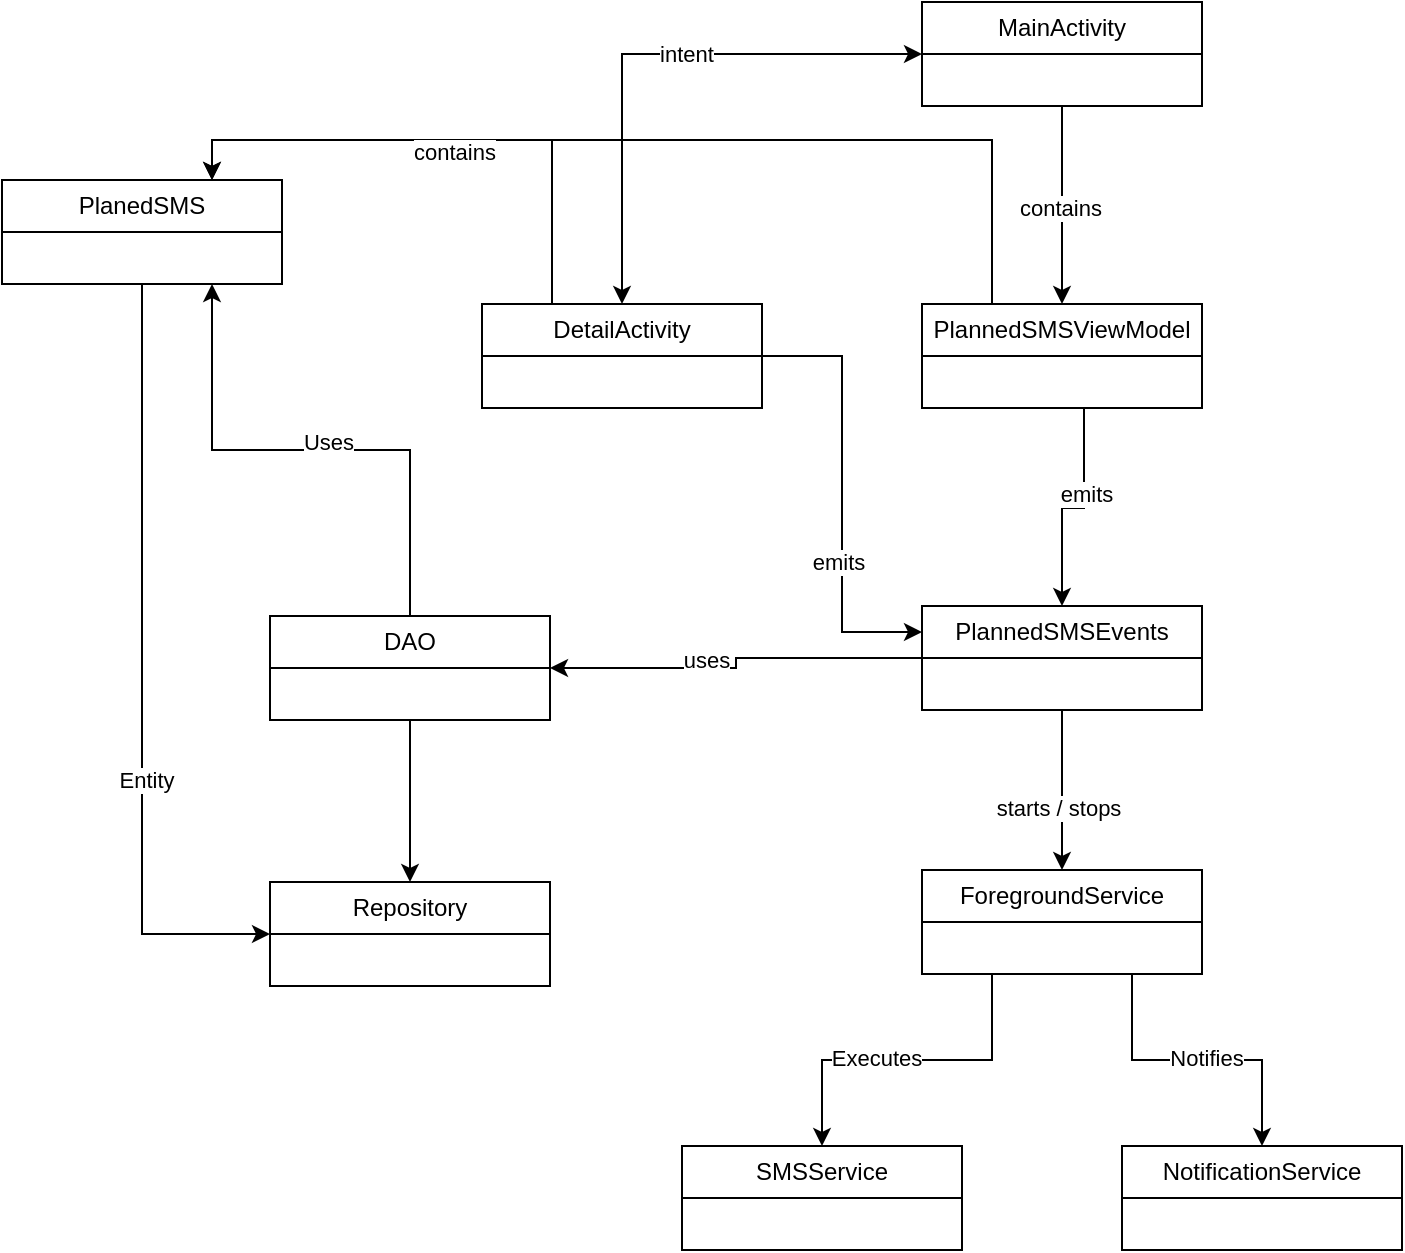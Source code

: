 <mxfile version="26.0.16">
  <diagram name="Page-1" id="b5b7bab2-c9e2-2cf4-8b2a-24fd1a2a6d21">
    <mxGraphModel dx="1251" dy="905" grid="1" gridSize="10" guides="1" tooltips="1" connect="1" arrows="1" fold="1" page="1" pageScale="1" pageWidth="827" pageHeight="1169" background="none" math="0" shadow="0">
      <root>
        <mxCell id="0" />
        <mxCell id="1" parent="0" />
        <mxCell id="mI2V97uUVXpobvaI6uUY-56" value="" style="edgeStyle=orthogonalEdgeStyle;rounded=0;orthogonalLoop=1;jettySize=auto;html=1;" edge="1" parent="1" source="mI2V97uUVXpobvaI6uUY-51" target="mI2V97uUVXpobvaI6uUY-55">
          <mxGeometry relative="1" as="geometry" />
        </mxCell>
        <mxCell id="mI2V97uUVXpobvaI6uUY-59" value="contains" style="edgeLabel;html=1;align=center;verticalAlign=middle;resizable=0;points=[];" vertex="1" connectable="0" parent="mI2V97uUVXpobvaI6uUY-56">
          <mxGeometry x="0.046" y="-1" relative="1" as="geometry">
            <mxPoint y="-1" as="offset" />
          </mxGeometry>
        </mxCell>
        <mxCell id="mI2V97uUVXpobvaI6uUY-51" value="MainActivity" style="swimlane;fontStyle=0;childLayout=stackLayout;horizontal=1;startSize=26;fillColor=none;horizontalStack=0;resizeParent=1;resizeParentMax=0;resizeLast=0;collapsible=1;marginBottom=0;whiteSpace=wrap;html=1;" vertex="1" parent="1">
          <mxGeometry x="1980" y="100" width="140" height="52" as="geometry" />
        </mxCell>
        <mxCell id="mI2V97uUVXpobvaI6uUY-58" value="" style="edgeStyle=orthogonalEdgeStyle;rounded=0;orthogonalLoop=1;jettySize=auto;html=1;" edge="1" parent="1" target="mI2V97uUVXpobvaI6uUY-57">
          <mxGeometry relative="1" as="geometry">
            <mxPoint x="2060" y="303" as="sourcePoint" />
            <Array as="points">
              <mxPoint x="2061" y="303" />
              <mxPoint x="2061" y="353" />
              <mxPoint x="2050" y="353" />
            </Array>
          </mxGeometry>
        </mxCell>
        <mxCell id="mI2V97uUVXpobvaI6uUY-63" value="emits" style="edgeLabel;html=1;align=center;verticalAlign=middle;resizable=0;points=[];" vertex="1" connectable="0" parent="mI2V97uUVXpobvaI6uUY-58">
          <mxGeometry x="-0.207" y="1" relative="1" as="geometry">
            <mxPoint as="offset" />
          </mxGeometry>
        </mxCell>
        <mxCell id="mI2V97uUVXpobvaI6uUY-95" style="edgeStyle=orthogonalEdgeStyle;rounded=0;orthogonalLoop=1;jettySize=auto;html=1;entryX=0.75;entryY=0;entryDx=0;entryDy=0;exitX=0.25;exitY=0;exitDx=0;exitDy=0;" edge="1" parent="1" source="mI2V97uUVXpobvaI6uUY-55" target="mI2V97uUVXpobvaI6uUY-88">
          <mxGeometry relative="1" as="geometry" />
        </mxCell>
        <mxCell id="mI2V97uUVXpobvaI6uUY-55" value="PlannedSMSViewModel" style="swimlane;fontStyle=0;childLayout=stackLayout;horizontal=1;startSize=26;fillColor=none;horizontalStack=0;resizeParent=1;resizeParentMax=0;resizeLast=0;collapsible=1;marginBottom=0;whiteSpace=wrap;html=1;" vertex="1" parent="1">
          <mxGeometry x="1980" y="251" width="140" height="52" as="geometry" />
        </mxCell>
        <mxCell id="mI2V97uUVXpobvaI6uUY-62" value="" style="edgeStyle=orthogonalEdgeStyle;rounded=0;orthogonalLoop=1;jettySize=auto;html=1;" edge="1" parent="1" source="mI2V97uUVXpobvaI6uUY-57" target="mI2V97uUVXpobvaI6uUY-61">
          <mxGeometry relative="1" as="geometry" />
        </mxCell>
        <mxCell id="mI2V97uUVXpobvaI6uUY-66" value="starts / stops" style="edgeLabel;html=1;align=center;verticalAlign=middle;resizable=0;points=[];" vertex="1" connectable="0" parent="mI2V97uUVXpobvaI6uUY-62">
          <mxGeometry x="0.229" y="-2" relative="1" as="geometry">
            <mxPoint as="offset" />
          </mxGeometry>
        </mxCell>
        <mxCell id="mI2V97uUVXpobvaI6uUY-85" value="" style="edgeStyle=orthogonalEdgeStyle;rounded=0;orthogonalLoop=1;jettySize=auto;html=1;" edge="1" parent="1" source="mI2V97uUVXpobvaI6uUY-57" target="mI2V97uUVXpobvaI6uUY-84">
          <mxGeometry relative="1" as="geometry" />
        </mxCell>
        <mxCell id="mI2V97uUVXpobvaI6uUY-86" value="uses" style="edgeLabel;html=1;align=center;verticalAlign=middle;resizable=0;points=[];" vertex="1" connectable="0" parent="mI2V97uUVXpobvaI6uUY-85">
          <mxGeometry x="0.187" y="-4" relative="1" as="geometry">
            <mxPoint as="offset" />
          </mxGeometry>
        </mxCell>
        <mxCell id="mI2V97uUVXpobvaI6uUY-57" value="PlannedSMSEvents" style="swimlane;fontStyle=0;childLayout=stackLayout;horizontal=1;startSize=26;fillColor=none;horizontalStack=0;resizeParent=1;resizeParentMax=0;resizeLast=0;collapsible=1;marginBottom=0;whiteSpace=wrap;html=1;" vertex="1" parent="1">
          <mxGeometry x="1980" y="402" width="140" height="52" as="geometry" />
        </mxCell>
        <mxCell id="mI2V97uUVXpobvaI6uUY-68" value="" style="edgeStyle=orthogonalEdgeStyle;rounded=0;orthogonalLoop=1;jettySize=auto;html=1;exitX=0.75;exitY=1;exitDx=0;exitDy=0;" edge="1" parent="1" source="mI2V97uUVXpobvaI6uUY-61" target="mI2V97uUVXpobvaI6uUY-67">
          <mxGeometry relative="1" as="geometry" />
        </mxCell>
        <mxCell id="mI2V97uUVXpobvaI6uUY-73" value="Notifies" style="edgeLabel;html=1;align=center;verticalAlign=middle;resizable=0;points=[];" vertex="1" connectable="0" parent="mI2V97uUVXpobvaI6uUY-68">
          <mxGeometry x="0.055" y="1" relative="1" as="geometry">
            <mxPoint as="offset" />
          </mxGeometry>
        </mxCell>
        <mxCell id="mI2V97uUVXpobvaI6uUY-72" value="" style="edgeStyle=orthogonalEdgeStyle;rounded=0;orthogonalLoop=1;jettySize=auto;html=1;exitX=0.25;exitY=1;exitDx=0;exitDy=0;" edge="1" parent="1" source="mI2V97uUVXpobvaI6uUY-61" target="mI2V97uUVXpobvaI6uUY-71">
          <mxGeometry relative="1" as="geometry" />
        </mxCell>
        <mxCell id="mI2V97uUVXpobvaI6uUY-74" value="Executes" style="edgeLabel;html=1;align=center;verticalAlign=middle;resizable=0;points=[];" vertex="1" connectable="0" parent="mI2V97uUVXpobvaI6uUY-72">
          <mxGeometry x="0.183" y="-1" relative="1" as="geometry">
            <mxPoint as="offset" />
          </mxGeometry>
        </mxCell>
        <mxCell id="mI2V97uUVXpobvaI6uUY-61" value="ForegroundService" style="swimlane;fontStyle=0;childLayout=stackLayout;horizontal=1;startSize=26;fillColor=none;horizontalStack=0;resizeParent=1;resizeParentMax=0;resizeLast=0;collapsible=1;marginBottom=0;whiteSpace=wrap;html=1;" vertex="1" parent="1">
          <mxGeometry x="1980" y="534" width="140" height="52" as="geometry" />
        </mxCell>
        <mxCell id="mI2V97uUVXpobvaI6uUY-67" value="NotificationService" style="swimlane;fontStyle=0;childLayout=stackLayout;horizontal=1;startSize=26;fillColor=none;horizontalStack=0;resizeParent=1;resizeParentMax=0;resizeLast=0;collapsible=1;marginBottom=0;whiteSpace=wrap;html=1;" vertex="1" parent="1">
          <mxGeometry x="2080" y="672" width="140" height="52" as="geometry" />
        </mxCell>
        <mxCell id="mI2V97uUVXpobvaI6uUY-71" value="SMSService" style="swimlane;fontStyle=0;childLayout=stackLayout;horizontal=1;startSize=26;fillColor=none;horizontalStack=0;resizeParent=1;resizeParentMax=0;resizeLast=0;collapsible=1;marginBottom=0;whiteSpace=wrap;html=1;" vertex="1" parent="1">
          <mxGeometry x="1860" y="672" width="140" height="52" as="geometry" />
        </mxCell>
        <mxCell id="mI2V97uUVXpobvaI6uUY-76" style="edgeStyle=orthogonalEdgeStyle;rounded=0;orthogonalLoop=1;jettySize=auto;html=1;entryX=0;entryY=0.25;entryDx=0;entryDy=0;" edge="1" parent="1" source="mI2V97uUVXpobvaI6uUY-75" target="mI2V97uUVXpobvaI6uUY-57">
          <mxGeometry relative="1" as="geometry" />
        </mxCell>
        <mxCell id="mI2V97uUVXpobvaI6uUY-77" value="emits" style="edgeLabel;html=1;align=center;verticalAlign=middle;resizable=0;points=[];" vertex="1" connectable="0" parent="mI2V97uUVXpobvaI6uUY-76">
          <mxGeometry x="0.301" y="-2" relative="1" as="geometry">
            <mxPoint y="1" as="offset" />
          </mxGeometry>
        </mxCell>
        <mxCell id="mI2V97uUVXpobvaI6uUY-97" style="edgeStyle=orthogonalEdgeStyle;rounded=0;orthogonalLoop=1;jettySize=auto;html=1;entryX=0.75;entryY=0;entryDx=0;entryDy=0;exitX=0.25;exitY=0;exitDx=0;exitDy=0;" edge="1" parent="1" source="mI2V97uUVXpobvaI6uUY-75" target="mI2V97uUVXpobvaI6uUY-88">
          <mxGeometry relative="1" as="geometry" />
        </mxCell>
        <mxCell id="mI2V97uUVXpobvaI6uUY-98" value="contains" style="edgeLabel;html=1;align=center;verticalAlign=middle;resizable=0;points=[];" vertex="1" connectable="0" parent="mI2V97uUVXpobvaI6uUY-97">
          <mxGeometry x="-0.033" y="6" relative="1" as="geometry">
            <mxPoint as="offset" />
          </mxGeometry>
        </mxCell>
        <mxCell id="mI2V97uUVXpobvaI6uUY-75" value="DetailActivity" style="swimlane;fontStyle=0;childLayout=stackLayout;horizontal=1;startSize=26;fillColor=none;horizontalStack=0;resizeParent=1;resizeParentMax=0;resizeLast=0;collapsible=1;marginBottom=0;whiteSpace=wrap;html=1;" vertex="1" parent="1">
          <mxGeometry x="1760" y="251" width="140" height="52" as="geometry" />
        </mxCell>
        <mxCell id="mI2V97uUVXpobvaI6uUY-82" value="" style="endArrow=classic;startArrow=classic;html=1;rounded=0;entryX=0;entryY=0.5;entryDx=0;entryDy=0;exitX=0.5;exitY=0;exitDx=0;exitDy=0;" edge="1" parent="1" source="mI2V97uUVXpobvaI6uUY-75" target="mI2V97uUVXpobvaI6uUY-51">
          <mxGeometry width="50" height="50" relative="1" as="geometry">
            <mxPoint x="1790" y="180" as="sourcePoint" />
            <mxPoint x="1840" y="130" as="targetPoint" />
            <Array as="points">
              <mxPoint x="1830" y="126" />
            </Array>
          </mxGeometry>
        </mxCell>
        <mxCell id="mI2V97uUVXpobvaI6uUY-83" value="intent" style="edgeLabel;html=1;align=center;verticalAlign=middle;resizable=0;points=[];" vertex="1" connectable="0" parent="mI2V97uUVXpobvaI6uUY-82">
          <mxGeometry x="0.14" relative="1" as="geometry">
            <mxPoint as="offset" />
          </mxGeometry>
        </mxCell>
        <mxCell id="mI2V97uUVXpobvaI6uUY-89" value="" style="edgeStyle=orthogonalEdgeStyle;rounded=0;orthogonalLoop=1;jettySize=auto;html=1;entryX=0.75;entryY=1;entryDx=0;entryDy=0;" edge="1" parent="1" source="mI2V97uUVXpobvaI6uUY-84" target="mI2V97uUVXpobvaI6uUY-88">
          <mxGeometry relative="1" as="geometry" />
        </mxCell>
        <mxCell id="mI2V97uUVXpobvaI6uUY-90" value="Uses" style="edgeLabel;html=1;align=center;verticalAlign=middle;resizable=0;points=[];" vertex="1" connectable="0" parent="mI2V97uUVXpobvaI6uUY-89">
          <mxGeometry x="-0.072" y="-4" relative="1" as="geometry">
            <mxPoint x="-1" as="offset" />
          </mxGeometry>
        </mxCell>
        <mxCell id="mI2V97uUVXpobvaI6uUY-92" value="" style="edgeStyle=orthogonalEdgeStyle;rounded=0;orthogonalLoop=1;jettySize=auto;html=1;" edge="1" parent="1" source="mI2V97uUVXpobvaI6uUY-84" target="mI2V97uUVXpobvaI6uUY-91">
          <mxGeometry relative="1" as="geometry" />
        </mxCell>
        <mxCell id="mI2V97uUVXpobvaI6uUY-84" value="DAO" style="swimlane;fontStyle=0;childLayout=stackLayout;horizontal=1;startSize=26;fillColor=none;horizontalStack=0;resizeParent=1;resizeParentMax=0;resizeLast=0;collapsible=1;marginBottom=0;whiteSpace=wrap;html=1;" vertex="1" parent="1">
          <mxGeometry x="1654" y="407" width="140" height="52" as="geometry" />
        </mxCell>
        <mxCell id="mI2V97uUVXpobvaI6uUY-93" style="edgeStyle=orthogonalEdgeStyle;rounded=0;orthogonalLoop=1;jettySize=auto;html=1;entryX=0;entryY=0.5;entryDx=0;entryDy=0;" edge="1" parent="1" source="mI2V97uUVXpobvaI6uUY-88" target="mI2V97uUVXpobvaI6uUY-91">
          <mxGeometry relative="1" as="geometry" />
        </mxCell>
        <mxCell id="mI2V97uUVXpobvaI6uUY-94" value="Entity" style="edgeLabel;html=1;align=center;verticalAlign=middle;resizable=0;points=[];" vertex="1" connectable="0" parent="mI2V97uUVXpobvaI6uUY-93">
          <mxGeometry x="0.269" y="2" relative="1" as="geometry">
            <mxPoint y="1" as="offset" />
          </mxGeometry>
        </mxCell>
        <mxCell id="mI2V97uUVXpobvaI6uUY-88" value="PlanedSMS" style="swimlane;fontStyle=0;childLayout=stackLayout;horizontal=1;startSize=26;fillColor=none;horizontalStack=0;resizeParent=1;resizeParentMax=0;resizeLast=0;collapsible=1;marginBottom=0;whiteSpace=wrap;html=1;" vertex="1" parent="1">
          <mxGeometry x="1520" y="189" width="140" height="52" as="geometry" />
        </mxCell>
        <mxCell id="mI2V97uUVXpobvaI6uUY-91" value="Repository" style="swimlane;fontStyle=0;childLayout=stackLayout;horizontal=1;startSize=26;fillColor=none;horizontalStack=0;resizeParent=1;resizeParentMax=0;resizeLast=0;collapsible=1;marginBottom=0;whiteSpace=wrap;html=1;" vertex="1" parent="1">
          <mxGeometry x="1654" y="540" width="140" height="52" as="geometry" />
        </mxCell>
      </root>
    </mxGraphModel>
  </diagram>
</mxfile>
